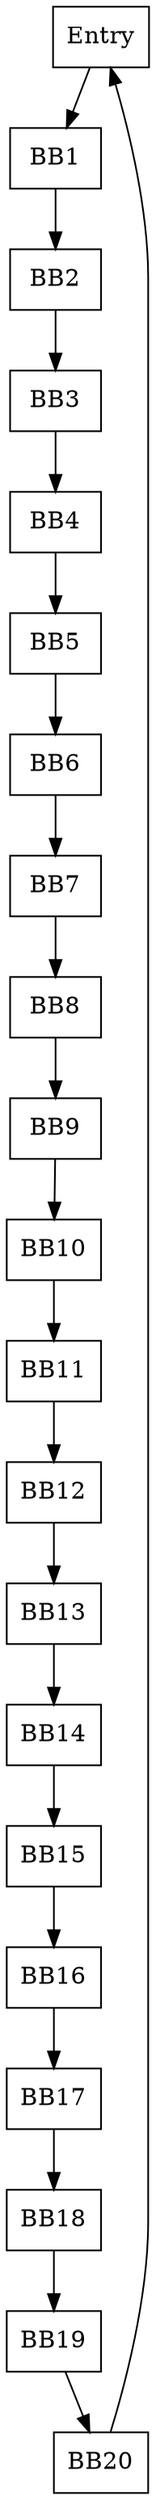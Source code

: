 digraph {
    rankdir=TB;

    node [shape=box];

    entry [label="Entry"];
    bb1 [label="BB1"];
    bb2 [label="BB2"];
    bb3 [label="BB3"];
    bb4 [label="BB4"];
    bb5 [label="BB5"];
    bb6 [label="BB6"];
    bb7 [label="BB7"];
    bb8 [label="BB8"];
    bb9 [label="BB9"];
    bb10 [label="BB10"];
    bb11 [label="BB11"];
    bb12 [label="BB12"];
    bb13 [label="BB13"];
    bb14 [label="BB14"];
    bb15 [label="BB15"];
    bb16 [label="BB16"];
    bb17 [label="BB17"];
    bb18 [label="BB18"];
    bb19 [label="BB19"];
    bb20 [label="BB20"];

    entry -> bb1;
    bb1 -> bb2;
    bb2 -> bb3;
    bb3 -> bb4;
    bb4 -> bb5;
    bb5 -> bb6;
    bb6 -> bb7;
    bb7 -> bb8;
    bb8 -> bb9;
    bb9 -> bb10;
    bb10 -> bb11;
    bb11 -> bb12;
    bb12 -> bb13;
    bb13 -> bb14;
    bb14 -> bb15;
    bb15 -> bb16;
    bb16 -> bb17;
    bb17 -> bb18;
    bb18 -> bb19;
    bb19 -> bb20;
    bb20 -> entry;
}